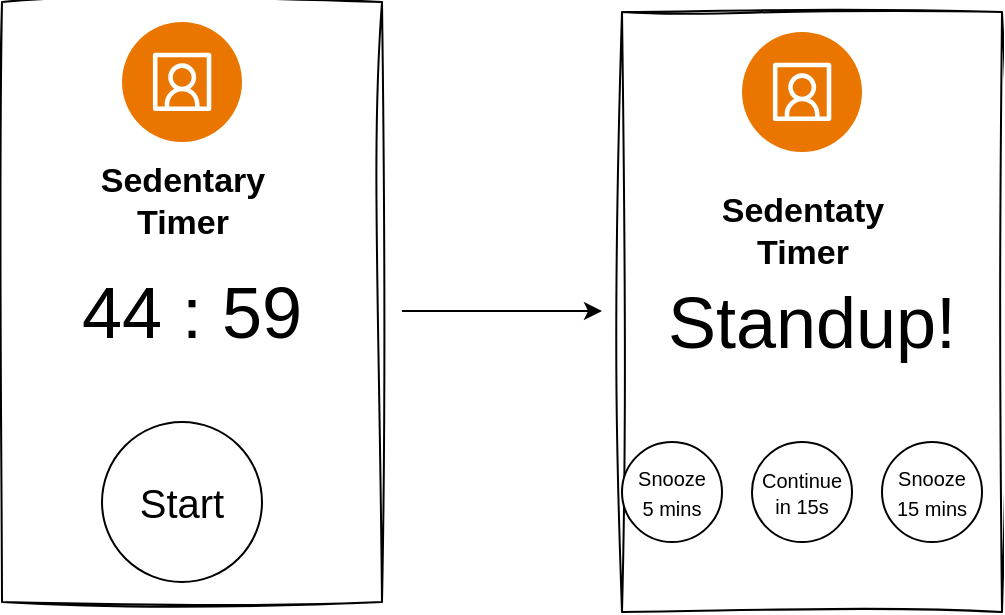 <mxfile version="24.7.17">
  <diagram name="Page-1" id="g-V9r-hvvWMcZbkZFMhY">
    <mxGraphModel dx="1036" dy="606" grid="1" gridSize="10" guides="1" tooltips="1" connect="1" arrows="1" fold="1" page="1" pageScale="1" pageWidth="850" pageHeight="1100" math="0" shadow="0">
      <root>
        <mxCell id="0" />
        <mxCell id="1" parent="0" />
        <mxCell id="RCeoaS0Cy3WcGRwcYW0P-1" value="" style="whiteSpace=wrap;html=1;sketch=1;curveFitting=1;jiggle=2;fillColor=none;" vertex="1" parent="1">
          <mxGeometry x="50" y="130" width="190" height="300" as="geometry" />
        </mxCell>
        <mxCell id="RCeoaS0Cy3WcGRwcYW0P-2" value="&lt;span style=&quot;font-size: 17px;&quot;&gt;&lt;b&gt;Sedentary Timer&lt;/b&gt;&lt;/span&gt;" style="text;html=1;align=center;verticalAlign=middle;whiteSpace=wrap;rounded=0;" vertex="1" parent="1">
          <mxGeometry x="77.5" y="205" width="125" height="50" as="geometry" />
        </mxCell>
        <mxCell id="RCeoaS0Cy3WcGRwcYW0P-3" value="" style="verticalLabelPosition=bottom;aspect=fixed;html=1;shape=mxgraph.salesforce.social_studio2;" vertex="1" parent="1">
          <mxGeometry x="110" y="140" width="60" height="60" as="geometry" />
        </mxCell>
        <mxCell id="RCeoaS0Cy3WcGRwcYW0P-4" value="&lt;font style=&quot;font-size: 36px;&quot;&gt;44 : 59&lt;/font&gt;" style="text;html=1;align=center;verticalAlign=middle;whiteSpace=wrap;rounded=0;" vertex="1" parent="1">
          <mxGeometry x="70" y="250" width="150" height="70" as="geometry" />
        </mxCell>
        <mxCell id="RCeoaS0Cy3WcGRwcYW0P-5" value="&lt;font style=&quot;font-size: 20px;&quot;&gt;Start&lt;/font&gt;" style="ellipse;whiteSpace=wrap;html=1;aspect=fixed;" vertex="1" parent="1">
          <mxGeometry x="100" y="340" width="80" height="80" as="geometry" />
        </mxCell>
        <mxCell id="RCeoaS0Cy3WcGRwcYW0P-6" value="" style="endArrow=classic;html=1;rounded=0;" edge="1" parent="1">
          <mxGeometry width="50" height="50" relative="1" as="geometry">
            <mxPoint x="250" y="284.5" as="sourcePoint" />
            <mxPoint x="350" y="284.5" as="targetPoint" />
          </mxGeometry>
        </mxCell>
        <mxCell id="RCeoaS0Cy3WcGRwcYW0P-7" value="" style="whiteSpace=wrap;html=1;sketch=1;curveFitting=1;jiggle=2;fillColor=none;" vertex="1" parent="1">
          <mxGeometry x="360" y="135" width="190" height="300" as="geometry" />
        </mxCell>
        <mxCell id="RCeoaS0Cy3WcGRwcYW0P-8" value="&lt;span style=&quot;font-size: 17px;&quot;&gt;&lt;b&gt;Sedentaty Timer&lt;/b&gt;&lt;/span&gt;" style="text;html=1;align=center;verticalAlign=middle;whiteSpace=wrap;rounded=0;" vertex="1" parent="1">
          <mxGeometry x="387.5" y="220" width="125" height="50" as="geometry" />
        </mxCell>
        <mxCell id="RCeoaS0Cy3WcGRwcYW0P-9" value="" style="verticalLabelPosition=bottom;aspect=fixed;html=1;shape=mxgraph.salesforce.social_studio2;" vertex="1" parent="1">
          <mxGeometry x="420" y="145" width="60" height="60" as="geometry" />
        </mxCell>
        <mxCell id="RCeoaS0Cy3WcGRwcYW0P-10" value="&lt;span style=&quot;font-size: 36px;&quot;&gt;Standup!&lt;/span&gt;" style="text;html=1;align=center;verticalAlign=middle;whiteSpace=wrap;rounded=0;" vertex="1" parent="1">
          <mxGeometry x="380" y="255" width="150" height="70" as="geometry" />
        </mxCell>
        <mxCell id="RCeoaS0Cy3WcGRwcYW0P-11" value="&lt;font style=&quot;font-size: 10px;&quot;&gt;Continue&lt;/font&gt;&lt;div style=&quot;font-size: 10px;&quot;&gt;&lt;font style=&quot;font-size: 10px;&quot;&gt;in 15s&lt;/font&gt;&lt;/div&gt;" style="ellipse;whiteSpace=wrap;html=1;aspect=fixed;" vertex="1" parent="1">
          <mxGeometry x="425" y="350" width="50" height="50" as="geometry" />
        </mxCell>
        <mxCell id="RCeoaS0Cy3WcGRwcYW0P-12" value="&lt;span style=&quot;font-size: 10px;&quot;&gt;Snooze&lt;/span&gt;&lt;div&gt;&lt;span style=&quot;font-size: 10px;&quot;&gt;5 mins&lt;/span&gt;&lt;/div&gt;" style="ellipse;whiteSpace=wrap;html=1;aspect=fixed;" vertex="1" parent="1">
          <mxGeometry x="360" y="350" width="50" height="50" as="geometry" />
        </mxCell>
        <mxCell id="RCeoaS0Cy3WcGRwcYW0P-13" value="&lt;span style=&quot;font-size: 10px;&quot;&gt;Snooze&lt;/span&gt;&lt;div&gt;&lt;span style=&quot;font-size: 10px;&quot;&gt;15 mins&lt;/span&gt;&lt;/div&gt;" style="ellipse;whiteSpace=wrap;html=1;aspect=fixed;" vertex="1" parent="1">
          <mxGeometry x="490" y="350" width="50" height="50" as="geometry" />
        </mxCell>
      </root>
    </mxGraphModel>
  </diagram>
</mxfile>
